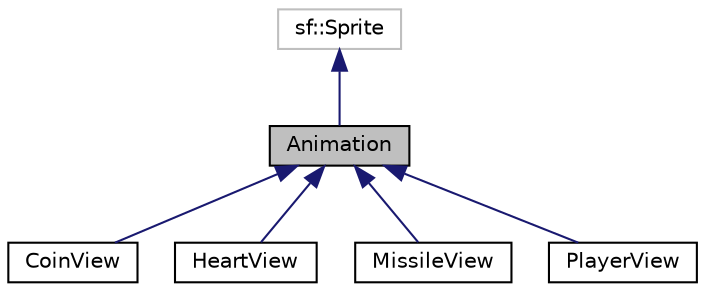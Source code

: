digraph "Animation"
{
  edge [fontname="Helvetica",fontsize="10",labelfontname="Helvetica",labelfontsize="10"];
  node [fontname="Helvetica",fontsize="10",shape=record];
  Node1 [label="Animation",height=0.2,width=0.4,color="black", fillcolor="grey75", style="filled", fontcolor="black"];
  Node2 -> Node1 [dir="back",color="midnightblue",fontsize="10",style="solid",fontname="Helvetica"];
  Node2 [label="sf::Sprite",height=0.2,width=0.4,color="grey75", fillcolor="white", style="filled"];
  Node1 -> Node3 [dir="back",color="midnightblue",fontsize="10",style="solid",fontname="Helvetica"];
  Node3 [label="CoinView",height=0.2,width=0.4,color="black", fillcolor="white", style="filled",URL="$class_coin_view.html",tooltip="Partie vue de Coin. "];
  Node1 -> Node4 [dir="back",color="midnightblue",fontsize="10",style="solid",fontname="Helvetica"];
  Node4 [label="HeartView",height=0.2,width=0.4,color="black", fillcolor="white", style="filled",URL="$class_heart_view.html",tooltip="Partie vue du bonus Heart. "];
  Node1 -> Node5 [dir="back",color="midnightblue",fontsize="10",style="solid",fontname="Helvetica"];
  Node5 [label="MissileView",height=0.2,width=0.4,color="black", fillcolor="white", style="filled",URL="$class_missile_view.html",tooltip="Vue du missile suiveur. "];
  Node1 -> Node6 [dir="back",color="midnightblue",fontsize="10",style="solid",fontname="Helvetica"];
  Node6 [label="PlayerView",height=0.2,width=0.4,color="black", fillcolor="white", style="filled",URL="$class_player_view.html",tooltip="Partie vue du player. "];
}
